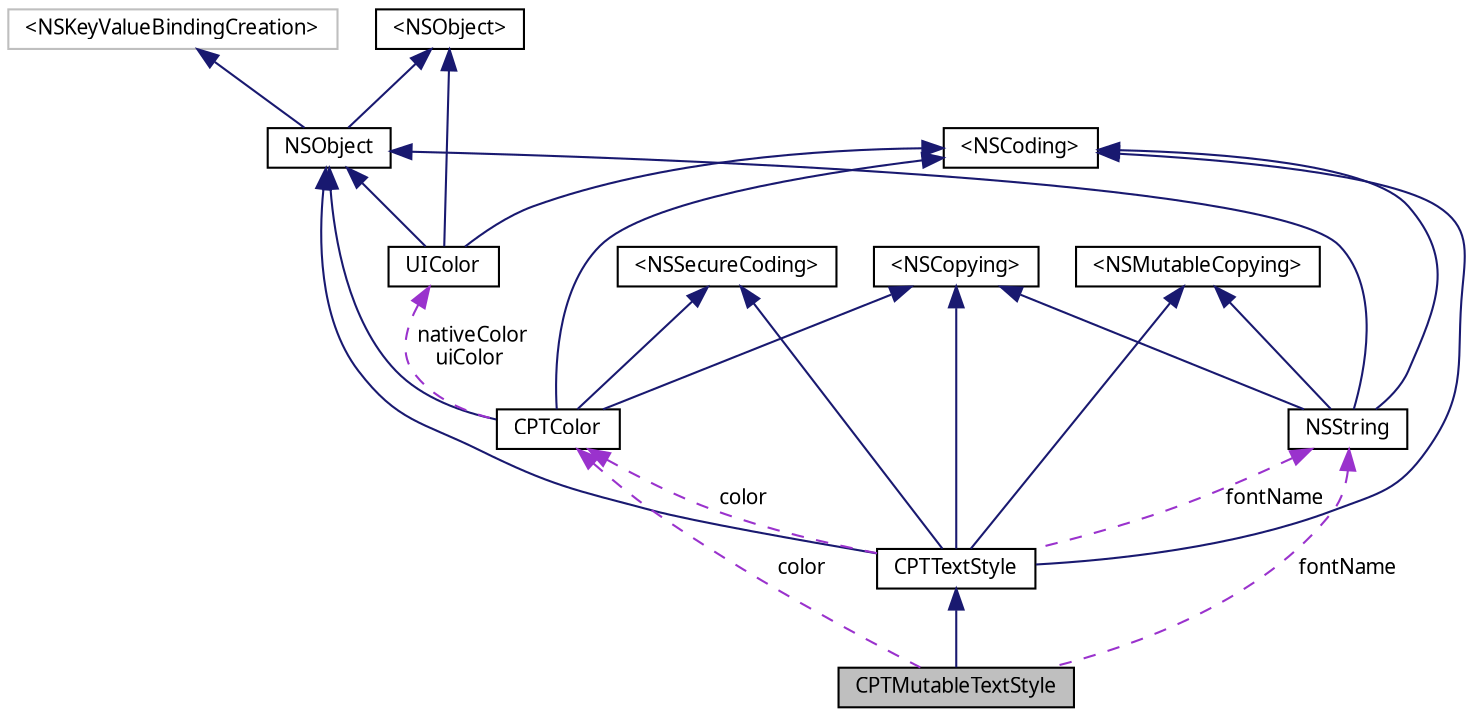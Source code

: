 digraph "CPTMutableTextStyle"
{
 // LATEX_PDF_SIZE
  bgcolor="transparent";
  edge [fontname="Lucinda Grande",fontsize="10",labelfontname="Lucinda Grande",labelfontsize="10"];
  node [fontname="Lucinda Grande",fontsize="10",shape=record];
  Node1 [label="CPTMutableTextStyle",height=0.2,width=0.4,color="black", fillcolor="grey75", style="filled", fontcolor="black",tooltip="Mutable wrapper for text style properties."];
  Node2 -> Node1 [dir="back",color="midnightblue",fontsize="10",style="solid",fontname="Lucinda Grande"];
  Node2 [label="CPTTextStyle",height=0.2,width=0.4,color="black",URL="$interface_c_p_t_text_style.html",tooltip="Immutable wrapper for various text style properties."];
  Node3 -> Node2 [dir="back",color="midnightblue",fontsize="10",style="solid",fontname="Lucinda Grande"];
  Node3 [label="NSObject",height=0.2,width=0.4,color="black",URL="/Users/eskroch/Projects/Core Plot/documentation/doxygen/doxygen-cocoa-touch-tags.xml$https://developer.apple.com/library/ios/.html#documentation/Cocoa/Reference/Foundation/Classes/NSObject_Class/Reference/Reference",tooltip=" "];
  Node4 -> Node3 [dir="back",color="midnightblue",fontsize="10",style="solid",fontname="Lucinda Grande"];
  Node4 [label="\<NSObject\>",height=0.2,width=0.4,color="black",URL="/Users/eskroch/Projects/Core Plot/documentation/doxygen/doxygen-cocoa-touch-tags.xml$https://developer.apple.com/library/ios/.html#documentation/Cocoa/Reference/Foundation/Protocols/NSObject_Protocol/Reference/NSObject",tooltip=" "];
  Node5 -> Node3 [dir="back",color="midnightblue",fontsize="10",style="solid",fontname="Lucinda Grande"];
  Node5 [label="\<NSKeyValueBindingCreation\>",height=0.2,width=0.4,color="grey75",tooltip=" "];
  Node6 -> Node2 [dir="back",color="midnightblue",fontsize="10",style="solid",fontname="Lucinda Grande"];
  Node6 [label="\<NSCopying\>",height=0.2,width=0.4,color="black",URL="/Users/eskroch/Projects/Core Plot/documentation/doxygen/doxygen-cocoa-touch-tags.xml$https://developer.apple.com/library/ios/.html#documentation/Cocoa/Reference/Foundation/Protocols/NSCopying_Protocol/Reference/Reference",tooltip=" "];
  Node7 -> Node2 [dir="back",color="midnightblue",fontsize="10",style="solid",fontname="Lucinda Grande"];
  Node7 [label="\<NSMutableCopying\>",height=0.2,width=0.4,color="black",URL="/Users/eskroch/Projects/Core Plot/documentation/doxygen/doxygen-cocoa-touch-tags.xml$https://developer.apple.com/library/ios/.html#documentation/Cocoa/Reference/Foundation/Protocols/NSMutableCopying_Protocol/Reference/Reference",tooltip=" "];
  Node8 -> Node2 [dir="back",color="midnightblue",fontsize="10",style="solid",fontname="Lucinda Grande"];
  Node8 [label="\<NSCoding\>",height=0.2,width=0.4,color="black",URL="/Users/eskroch/Projects/Core Plot/documentation/doxygen/doxygen-cocoa-touch-tags.xml$https://developer.apple.com/library/ios/.html#documentation/Cocoa/Reference/Foundation/Protocols/NSCoding_Protocol/Reference/Reference",tooltip=" "];
  Node9 -> Node2 [dir="back",color="midnightblue",fontsize="10",style="solid",fontname="Lucinda Grande"];
  Node9 [label="\<NSSecureCoding\>",height=0.2,width=0.4,color="black",URL="/Users/eskroch/Projects/Core Plot/documentation/doxygen/doxygen-cocoa-touch-tags.xml$https://developer.apple.com/library/ios/documentation/Foundation/Reference/NSSecureCoding_Protocol_Ref/.html",tooltip=" "];
  Node10 -> Node2 [dir="back",color="darkorchid3",fontsize="10",style="dashed",label=" fontName" ,fontname="Lucinda Grande"];
  Node10 [label="NSString",height=0.2,width=0.4,color="black",URL="/Users/eskroch/Projects/Core Plot/documentation/doxygen/doxygen-cocoa-touch-tags.xml$https://developer.apple.com/library/ios/.html#documentation/Cocoa/Reference/Foundation/Classes/NSString_Class/Reference/NSString",tooltip=" "];
  Node3 -> Node10 [dir="back",color="midnightblue",fontsize="10",style="solid",fontname="Lucinda Grande"];
  Node8 -> Node10 [dir="back",color="midnightblue",fontsize="10",style="solid",fontname="Lucinda Grande"];
  Node6 -> Node10 [dir="back",color="midnightblue",fontsize="10",style="solid",fontname="Lucinda Grande"];
  Node7 -> Node10 [dir="back",color="midnightblue",fontsize="10",style="solid",fontname="Lucinda Grande"];
  Node11 -> Node2 [dir="back",color="darkorchid3",fontsize="10",style="dashed",label=" color" ,fontname="Lucinda Grande"];
  Node11 [label="CPTColor",height=0.2,width=0.4,color="black",URL="$interface_c_p_t_color.html",tooltip="An immutable color."];
  Node3 -> Node11 [dir="back",color="midnightblue",fontsize="10",style="solid",fontname="Lucinda Grande"];
  Node6 -> Node11 [dir="back",color="midnightblue",fontsize="10",style="solid",fontname="Lucinda Grande"];
  Node8 -> Node11 [dir="back",color="midnightblue",fontsize="10",style="solid",fontname="Lucinda Grande"];
  Node9 -> Node11 [dir="back",color="midnightblue",fontsize="10",style="solid",fontname="Lucinda Grande"];
  Node12 -> Node11 [dir="back",color="darkorchid3",fontsize="10",style="dashed",label=" nativeColor\nuiColor" ,fontname="Lucinda Grande"];
  Node12 [label="UIColor",height=0.2,width=0.4,color="black",URL="/Users/eskroch/Projects/Core Plot/documentation/doxygen/doxygen-cocoa-touch-tags.xml$https://developer.apple.com/library/ios/.html#documentation/UIKit/Reference/UIColor_Class/Reference/Reference",tooltip=" "];
  Node3 -> Node12 [dir="back",color="midnightblue",fontsize="10",style="solid",fontname="Lucinda Grande"];
  Node8 -> Node12 [dir="back",color="midnightblue",fontsize="10",style="solid",fontname="Lucinda Grande"];
  Node4 -> Node12 [dir="back",color="midnightblue",fontsize="10",style="solid",fontname="Lucinda Grande"];
  Node10 -> Node1 [dir="back",color="darkorchid3",fontsize="10",style="dashed",label=" fontName" ,fontname="Lucinda Grande"];
  Node11 -> Node1 [dir="back",color="darkorchid3",fontsize="10",style="dashed",label=" color" ,fontname="Lucinda Grande"];
}
